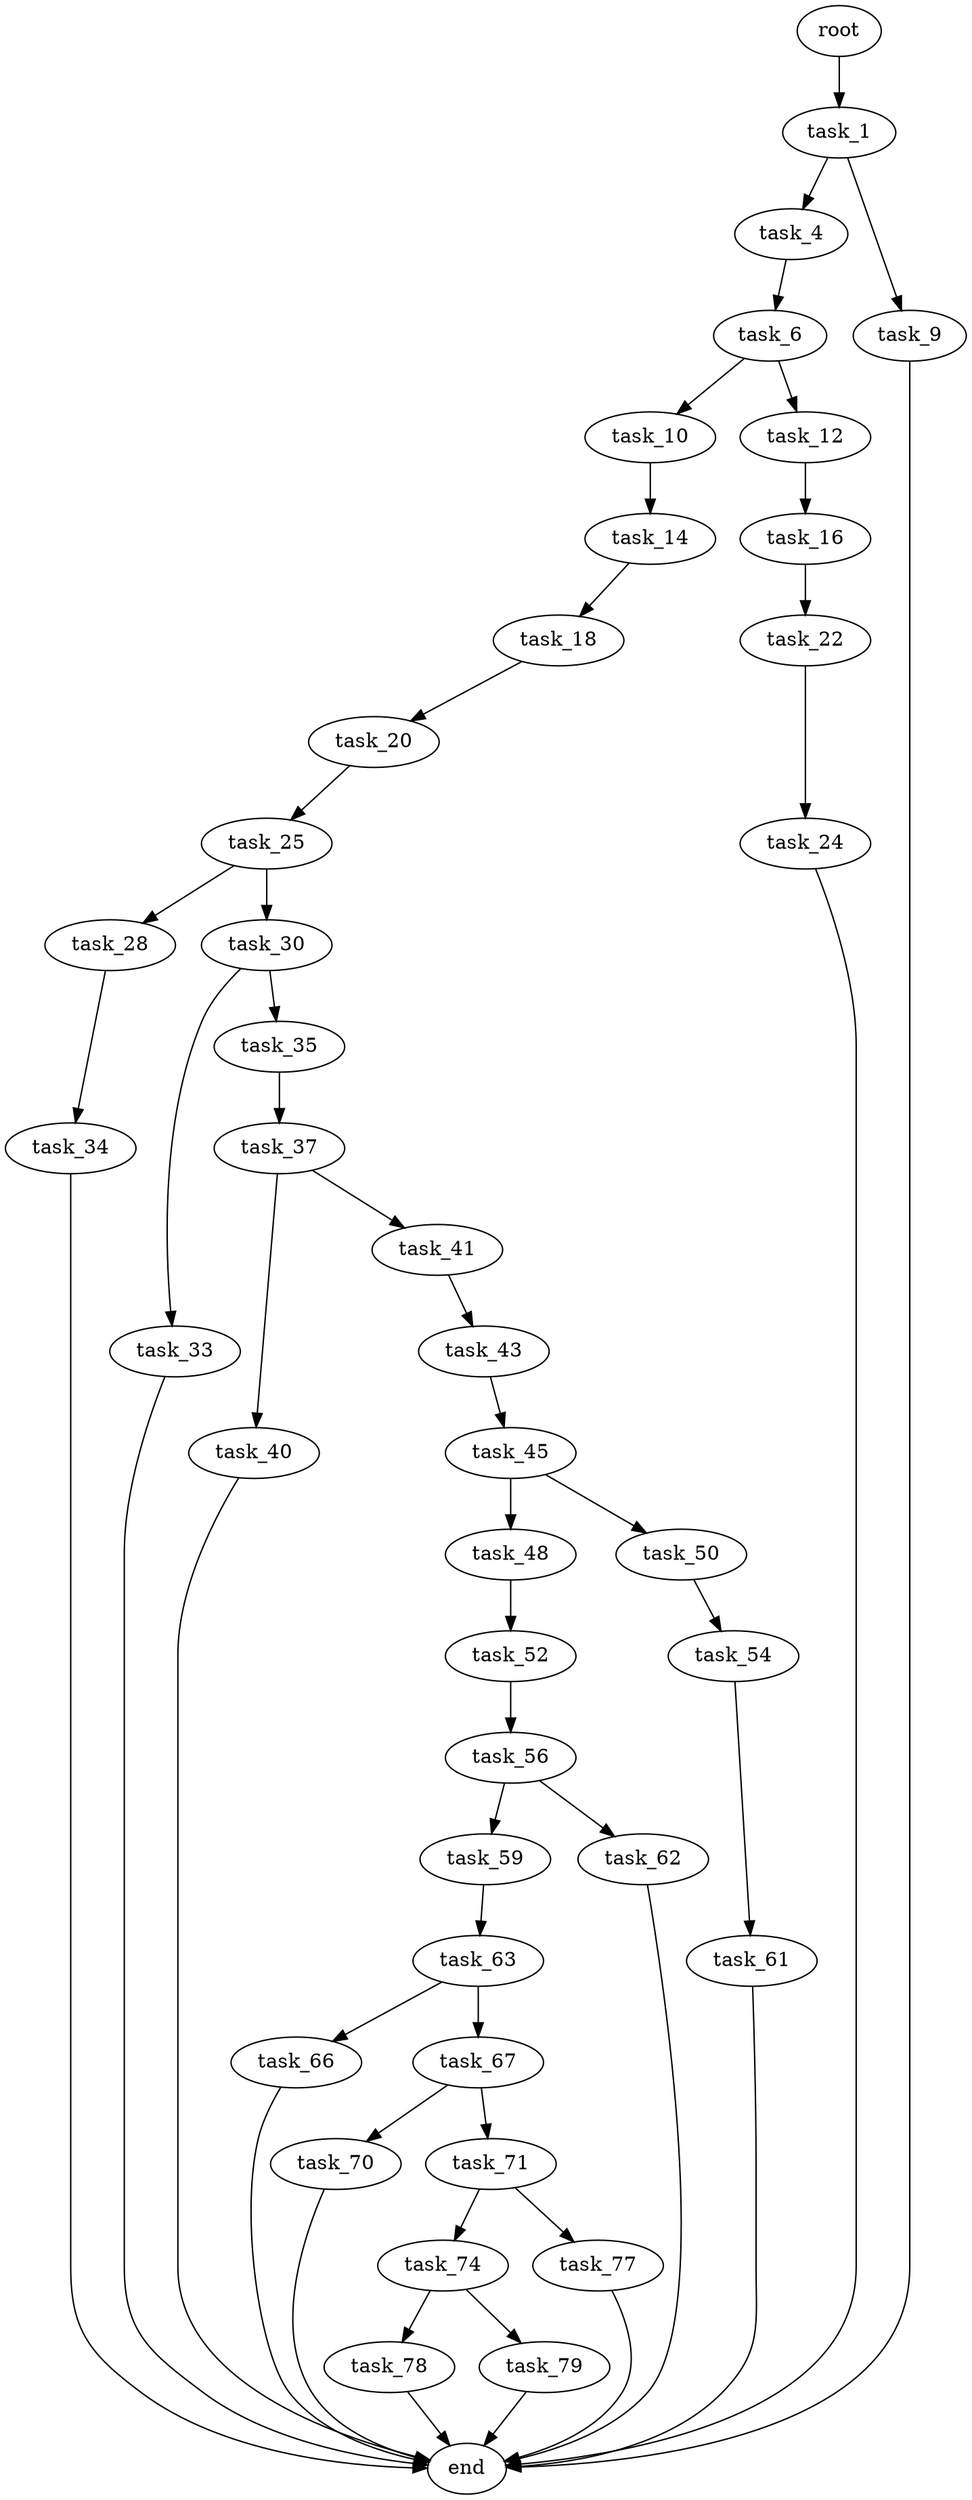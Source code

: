 digraph G {
  root [size="0.000000"];
  task_1 [size="2005355578.000000"];
  task_4 [size="15673349213.000000"];
  task_9 [size="68719476736.000000"];
  task_6 [size="28991029248.000000"];
  task_10 [size="8332681843.000000"];
  task_12 [size="420315771616.000000"];
  end [size="0.000000"];
  task_14 [size="134217728000.000000"];
  task_16 [size="13791014026.000000"];
  task_18 [size="1073741824000.000000"];
  task_22 [size="13137438916.000000"];
  task_20 [size="28991029248.000000"];
  task_25 [size="368293445632.000000"];
  task_24 [size="19230569670.000000"];
  task_28 [size="10486811990.000000"];
  task_30 [size="6948919572.000000"];
  task_34 [size="1073741824000.000000"];
  task_33 [size="507204069148.000000"];
  task_35 [size="113971030497.000000"];
  task_37 [size="9395413718.000000"];
  task_40 [size="231928233984.000000"];
  task_41 [size="1514826435.000000"];
  task_43 [size="68719476736.000000"];
  task_45 [size="469824636289.000000"];
  task_48 [size="516131862.000000"];
  task_50 [size="539721035568.000000"];
  task_52 [size="26000156382.000000"];
  task_54 [size="134217728000.000000"];
  task_56 [size="368293445632.000000"];
  task_61 [size="231928233984.000000"];
  task_59 [size="91440632391.000000"];
  task_62 [size="8589934592.000000"];
  task_63 [size="368293445632.000000"];
  task_66 [size="10467212354.000000"];
  task_67 [size="549755813888.000000"];
  task_70 [size="368293445632.000000"];
  task_71 [size="1548969459.000000"];
  task_74 [size="381105179755.000000"];
  task_77 [size="549755813888.000000"];
  task_78 [size="5274729261.000000"];
  task_79 [size="549755813888.000000"];

  root -> task_1 [size="1.000000"];
  task_1 -> task_4 [size="33554432.000000"];
  task_1 -> task_9 [size="33554432.000000"];
  task_4 -> task_6 [size="411041792.000000"];
  task_9 -> end [size="1.000000"];
  task_6 -> task_10 [size="75497472.000000"];
  task_6 -> task_12 [size="75497472.000000"];
  task_10 -> task_14 [size="301989888.000000"];
  task_12 -> task_16 [size="536870912.000000"];
  task_14 -> task_18 [size="209715200.000000"];
  task_16 -> task_22 [size="411041792.000000"];
  task_18 -> task_20 [size="838860800.000000"];
  task_22 -> task_24 [size="33554432.000000"];
  task_20 -> task_25 [size="75497472.000000"];
  task_25 -> task_28 [size="411041792.000000"];
  task_25 -> task_30 [size="411041792.000000"];
  task_24 -> end [size="1.000000"];
  task_28 -> task_34 [size="536870912.000000"];
  task_30 -> task_33 [size="301989888.000000"];
  task_30 -> task_35 [size="301989888.000000"];
  task_34 -> end [size="1.000000"];
  task_33 -> end [size="1.000000"];
  task_35 -> task_37 [size="209715200.000000"];
  task_37 -> task_40 [size="411041792.000000"];
  task_37 -> task_41 [size="411041792.000000"];
  task_40 -> end [size="1.000000"];
  task_41 -> task_43 [size="75497472.000000"];
  task_43 -> task_45 [size="134217728.000000"];
  task_45 -> task_48 [size="301989888.000000"];
  task_45 -> task_50 [size="301989888.000000"];
  task_48 -> task_52 [size="33554432.000000"];
  task_50 -> task_54 [size="679477248.000000"];
  task_52 -> task_56 [size="411041792.000000"];
  task_54 -> task_61 [size="209715200.000000"];
  task_56 -> task_59 [size="411041792.000000"];
  task_56 -> task_62 [size="411041792.000000"];
  task_61 -> end [size="1.000000"];
  task_59 -> task_63 [size="411041792.000000"];
  task_62 -> end [size="1.000000"];
  task_63 -> task_66 [size="411041792.000000"];
  task_63 -> task_67 [size="411041792.000000"];
  task_66 -> end [size="1.000000"];
  task_67 -> task_70 [size="536870912.000000"];
  task_67 -> task_71 [size="536870912.000000"];
  task_70 -> end [size="1.000000"];
  task_71 -> task_74 [size="33554432.000000"];
  task_71 -> task_77 [size="33554432.000000"];
  task_74 -> task_78 [size="301989888.000000"];
  task_74 -> task_79 [size="301989888.000000"];
  task_77 -> end [size="1.000000"];
  task_78 -> end [size="1.000000"];
  task_79 -> end [size="1.000000"];
}

